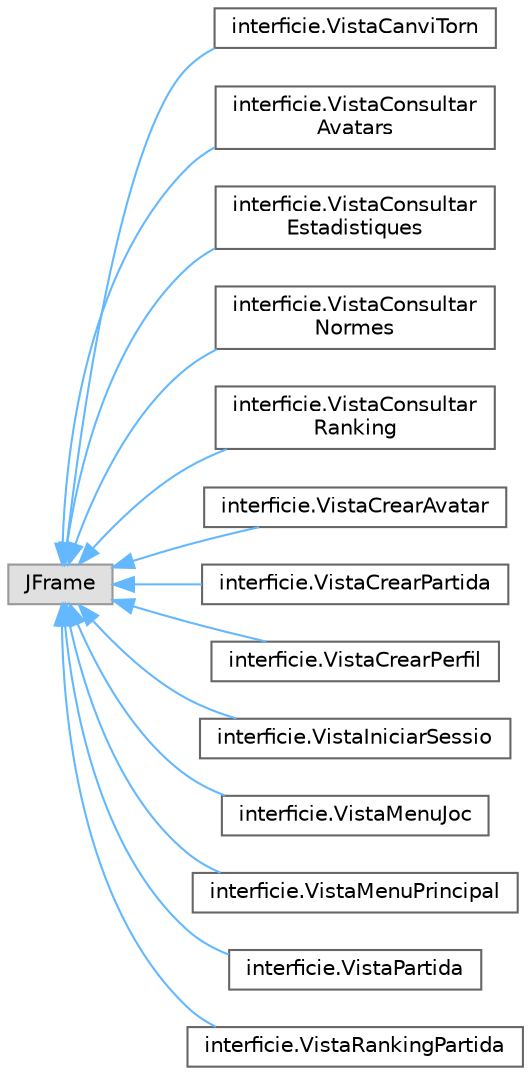 digraph "Jerarquia Gràfica de la Classe"
{
 // INTERACTIVE_SVG=YES
 // LATEX_PDF_SIZE
  bgcolor="transparent";
  edge [fontname=Helvetica,fontsize=10,labelfontname=Helvetica,labelfontsize=10];
  node [fontname=Helvetica,fontsize=10,shape=box,height=0.2,width=0.4];
  rankdir="LR";
  Node0 [id="Node000000",label="JFrame",height=0.2,width=0.4,color="grey60", fillcolor="#E0E0E0", style="filled",tooltip=" "];
  Node0 -> Node1 [id="edge13_Node000000_Node000001",dir="back",color="steelblue1",style="solid",tooltip=" "];
  Node1 [id="Node000001",label="interficie.VistaCanviTorn",height=0.2,width=0.4,color="grey40", fillcolor="white", style="filled",URL="$classinterficie_1_1_vista_canvi_torn.html",tooltip="Mostra una finestra indicant que un jugador ha de passar el dispositiu a un altre."];
  Node0 -> Node2 [id="edge14_Node000000_Node000002",dir="back",color="steelblue1",style="solid",tooltip=" "];
  Node2 [id="Node000002",label="interficie.VistaConsultar\lAvatars",height=0.2,width=0.4,color="grey40", fillcolor="white", style="filled",URL="$classinterficie_1_1_vista_consultar_avatars.html",tooltip="Mostra una finestra llistant els avatars disponibles."];
  Node0 -> Node3 [id="edge15_Node000000_Node000003",dir="back",color="steelblue1",style="solid",tooltip=" "];
  Node3 [id="Node000003",label="interficie.VistaConsultar\lEstadistiques",height=0.2,width=0.4,color="grey40", fillcolor="white", style="filled",URL="$classinterficie_1_1_vista_consultar_estadistiques.html",tooltip="Mostra una finestra amb les estadístiques dels avatars de l'usuari registrat."];
  Node0 -> Node4 [id="edge16_Node000000_Node000004",dir="back",color="steelblue1",style="solid",tooltip=" "];
  Node4 [id="Node000004",label="interficie.VistaConsultar\lNormes",height=0.2,width=0.4,color="grey40", fillcolor="white", style="filled",URL="$classinterficie_1_1_vista_consultar_normes.html",tooltip="Mostra una finestra amb les normes del joc Scrabble en format HTML."];
  Node0 -> Node5 [id="edge17_Node000000_Node000005",dir="back",color="steelblue1",style="solid",tooltip=" "];
  Node5 [id="Node000005",label="interficie.VistaConsultar\lRanking",height=0.2,width=0.4,color="grey40", fillcolor="white", style="filled",URL="$classinterficie_1_1_vista_consultar_ranking.html",tooltip="Vista gràfica que mostra el rànquing d'avatars dels jugadors, ordenats per puntuació."];
  Node0 -> Node6 [id="edge18_Node000000_Node000006",dir="back",color="steelblue1",style="solid",tooltip=" "];
  Node6 [id="Node000006",label="interficie.VistaCrearAvatar",height=0.2,width=0.4,color="grey40", fillcolor="white", style="filled",URL="$classinterficie_1_1_vista_crear_avatar.html",tooltip=" "];
  Node0 -> Node7 [id="edge19_Node000000_Node000007",dir="back",color="steelblue1",style="solid",tooltip=" "];
  Node7 [id="Node000007",label="interficie.VistaCrearPartida",height=0.2,width=0.4,color="grey40", fillcolor="white", style="filled",URL="$classinterficie_1_1_vista_crear_partida.html",tooltip=" "];
  Node0 -> Node8 [id="edge20_Node000000_Node000008",dir="back",color="steelblue1",style="solid",tooltip=" "];
  Node8 [id="Node000008",label="interficie.VistaCrearPerfil",height=0.2,width=0.4,color="grey40", fillcolor="white", style="filled",URL="$classinterficie_1_1_vista_crear_perfil.html",tooltip=" "];
  Node0 -> Node9 [id="edge21_Node000000_Node000009",dir="back",color="steelblue1",style="solid",tooltip=" "];
  Node9 [id="Node000009",label="interficie.VistaIniciarSessio",height=0.2,width=0.4,color="grey40", fillcolor="white", style="filled",URL="$classinterficie_1_1_vista_iniciar_sessio.html",tooltip="Classe que representa la finestra principal del menú de l'aplicació Scrabble un cop s'ha iniciat sess..."];
  Node0 -> Node10 [id="edge22_Node000000_Node000010",dir="back",color="steelblue1",style="solid",tooltip=" "];
  Node10 [id="Node000010",label="interficie.VistaMenuJoc",height=0.2,width=0.4,color="grey40", fillcolor="white", style="filled",URL="$classinterficie_1_1_vista_menu_joc.html",tooltip="Classe que representa la finestra principal del menú de l'aplicació Scrabble un cop s'ha iniciat sess..."];
  Node0 -> Node11 [id="edge23_Node000000_Node000011",dir="back",color="steelblue1",style="solid",tooltip=" "];
  Node11 [id="Node000011",label="interficie.VistaMenuPrincipal",height=0.2,width=0.4,color="grey40", fillcolor="white", style="filled",URL="$classinterficie_1_1_vista_menu_principal.html",tooltip="Classe que representa la finestra principal del menú de l'aplicació Scrabble."];
  Node0 -> Node12 [id="edge24_Node000000_Node000012",dir="back",color="steelblue1",style="solid",tooltip=" "];
  Node12 [id="Node000012",label="interficie.VistaPartida",height=0.2,width=0.4,color="grey40", fillcolor="white", style="filled",URL="$classinterficie_1_1_vista_partida.html",tooltip="Classe que representa la interfície gràfica d'una partida de Scrabble."];
  Node0 -> Node13 [id="edge25_Node000000_Node000013",dir="back",color="steelblue1",style="solid",tooltip=" "];
  Node13 [id="Node000013",label="interficie.VistaRankingPartida",height=0.2,width=0.4,color="grey40", fillcolor="white", style="filled",URL="$classinterficie_1_1_vista_ranking_partida.html",tooltip="Finestra que mostra el rànquing i el resultat final d'una partida de Scrabble."];
}
